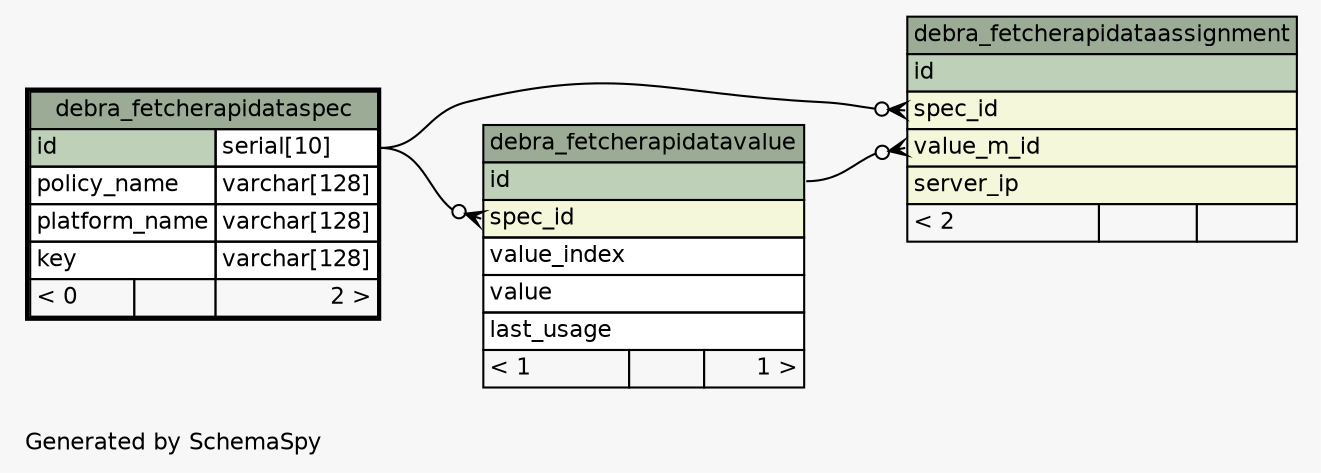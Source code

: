 // dot 2.36.0 on Linux 3.17.0-rc4-a1
// SchemaSpy rev 590
digraph "oneDegreeRelationshipsDiagram" {
  graph [
    rankdir="RL"
    bgcolor="#f7f7f7"
    label="\nGenerated by SchemaSpy"
    labeljust="l"
    nodesep="0.18"
    ranksep="0.46"
    fontname="Helvetica"
    fontsize="11"
  ];
  node [
    fontname="Helvetica"
    fontsize="11"
    shape="plaintext"
  ];
  edge [
    arrowsize="0.8"
  ];
  "debra_fetcherapidataassignment":"spec_id":w -> "debra_fetcherapidataspec":"id.type":e [arrowhead=none dir=back arrowtail=crowodot];
  "debra_fetcherapidataassignment":"value_m_id":w -> "debra_fetcherapidatavalue":"id":e [arrowhead=none dir=back arrowtail=crowodot];
  "debra_fetcherapidatavalue":"spec_id":w -> "debra_fetcherapidataspec":"id.type":e [arrowhead=none dir=back arrowtail=crowodot];
  "debra_fetcherapidataassignment" [
    label=<
    <TABLE BORDER="0" CELLBORDER="1" CELLSPACING="0" BGCOLOR="#ffffff">
      <TR><TD COLSPAN="3" BGCOLOR="#9bab96" ALIGN="CENTER">debra_fetcherapidataassignment</TD></TR>
      <TR><TD PORT="id" COLSPAN="3" BGCOLOR="#bed1b8" ALIGN="LEFT">id</TD></TR>
      <TR><TD PORT="spec_id" COLSPAN="3" BGCOLOR="#f4f7da" ALIGN="LEFT">spec_id</TD></TR>
      <TR><TD PORT="value_m_id" COLSPAN="3" BGCOLOR="#f4f7da" ALIGN="LEFT">value_m_id</TD></TR>
      <TR><TD PORT="server_ip" COLSPAN="3" BGCOLOR="#f4f7da" ALIGN="LEFT">server_ip</TD></TR>
      <TR><TD ALIGN="LEFT" BGCOLOR="#f7f7f7">&lt; 2</TD><TD ALIGN="RIGHT" BGCOLOR="#f7f7f7">  </TD><TD ALIGN="RIGHT" BGCOLOR="#f7f7f7">  </TD></TR>
    </TABLE>>
    URL="debra_fetcherapidataassignment.html"
    tooltip="debra_fetcherapidataassignment"
  ];
  "debra_fetcherapidataspec" [
    label=<
    <TABLE BORDER="2" CELLBORDER="1" CELLSPACING="0" BGCOLOR="#ffffff">
      <TR><TD COLSPAN="3" BGCOLOR="#9bab96" ALIGN="CENTER">debra_fetcherapidataspec</TD></TR>
      <TR><TD PORT="id" COLSPAN="2" BGCOLOR="#bed1b8" ALIGN="LEFT">id</TD><TD PORT="id.type" ALIGN="LEFT">serial[10]</TD></TR>
      <TR><TD PORT="policy_name" COLSPAN="2" ALIGN="LEFT">policy_name</TD><TD PORT="policy_name.type" ALIGN="LEFT">varchar[128]</TD></TR>
      <TR><TD PORT="platform_name" COLSPAN="2" ALIGN="LEFT">platform_name</TD><TD PORT="platform_name.type" ALIGN="LEFT">varchar[128]</TD></TR>
      <TR><TD PORT="key" COLSPAN="2" ALIGN="LEFT">key</TD><TD PORT="key.type" ALIGN="LEFT">varchar[128]</TD></TR>
      <TR><TD ALIGN="LEFT" BGCOLOR="#f7f7f7">&lt; 0</TD><TD ALIGN="RIGHT" BGCOLOR="#f7f7f7">  </TD><TD ALIGN="RIGHT" BGCOLOR="#f7f7f7">2 &gt;</TD></TR>
    </TABLE>>
    URL="debra_fetcherapidataspec.html"
    tooltip="debra_fetcherapidataspec"
  ];
  "debra_fetcherapidatavalue" [
    label=<
    <TABLE BORDER="0" CELLBORDER="1" CELLSPACING="0" BGCOLOR="#ffffff">
      <TR><TD COLSPAN="3" BGCOLOR="#9bab96" ALIGN="CENTER">debra_fetcherapidatavalue</TD></TR>
      <TR><TD PORT="id" COLSPAN="3" BGCOLOR="#bed1b8" ALIGN="LEFT">id</TD></TR>
      <TR><TD PORT="spec_id" COLSPAN="3" BGCOLOR="#f4f7da" ALIGN="LEFT">spec_id</TD></TR>
      <TR><TD PORT="value_index" COLSPAN="3" ALIGN="LEFT">value_index</TD></TR>
      <TR><TD PORT="value" COLSPAN="3" ALIGN="LEFT">value</TD></TR>
      <TR><TD PORT="last_usage" COLSPAN="3" ALIGN="LEFT">last_usage</TD></TR>
      <TR><TD ALIGN="LEFT" BGCOLOR="#f7f7f7">&lt; 1</TD><TD ALIGN="RIGHT" BGCOLOR="#f7f7f7">  </TD><TD ALIGN="RIGHT" BGCOLOR="#f7f7f7">1 &gt;</TD></TR>
    </TABLE>>
    URL="debra_fetcherapidatavalue.html"
    tooltip="debra_fetcherapidatavalue"
  ];
}
